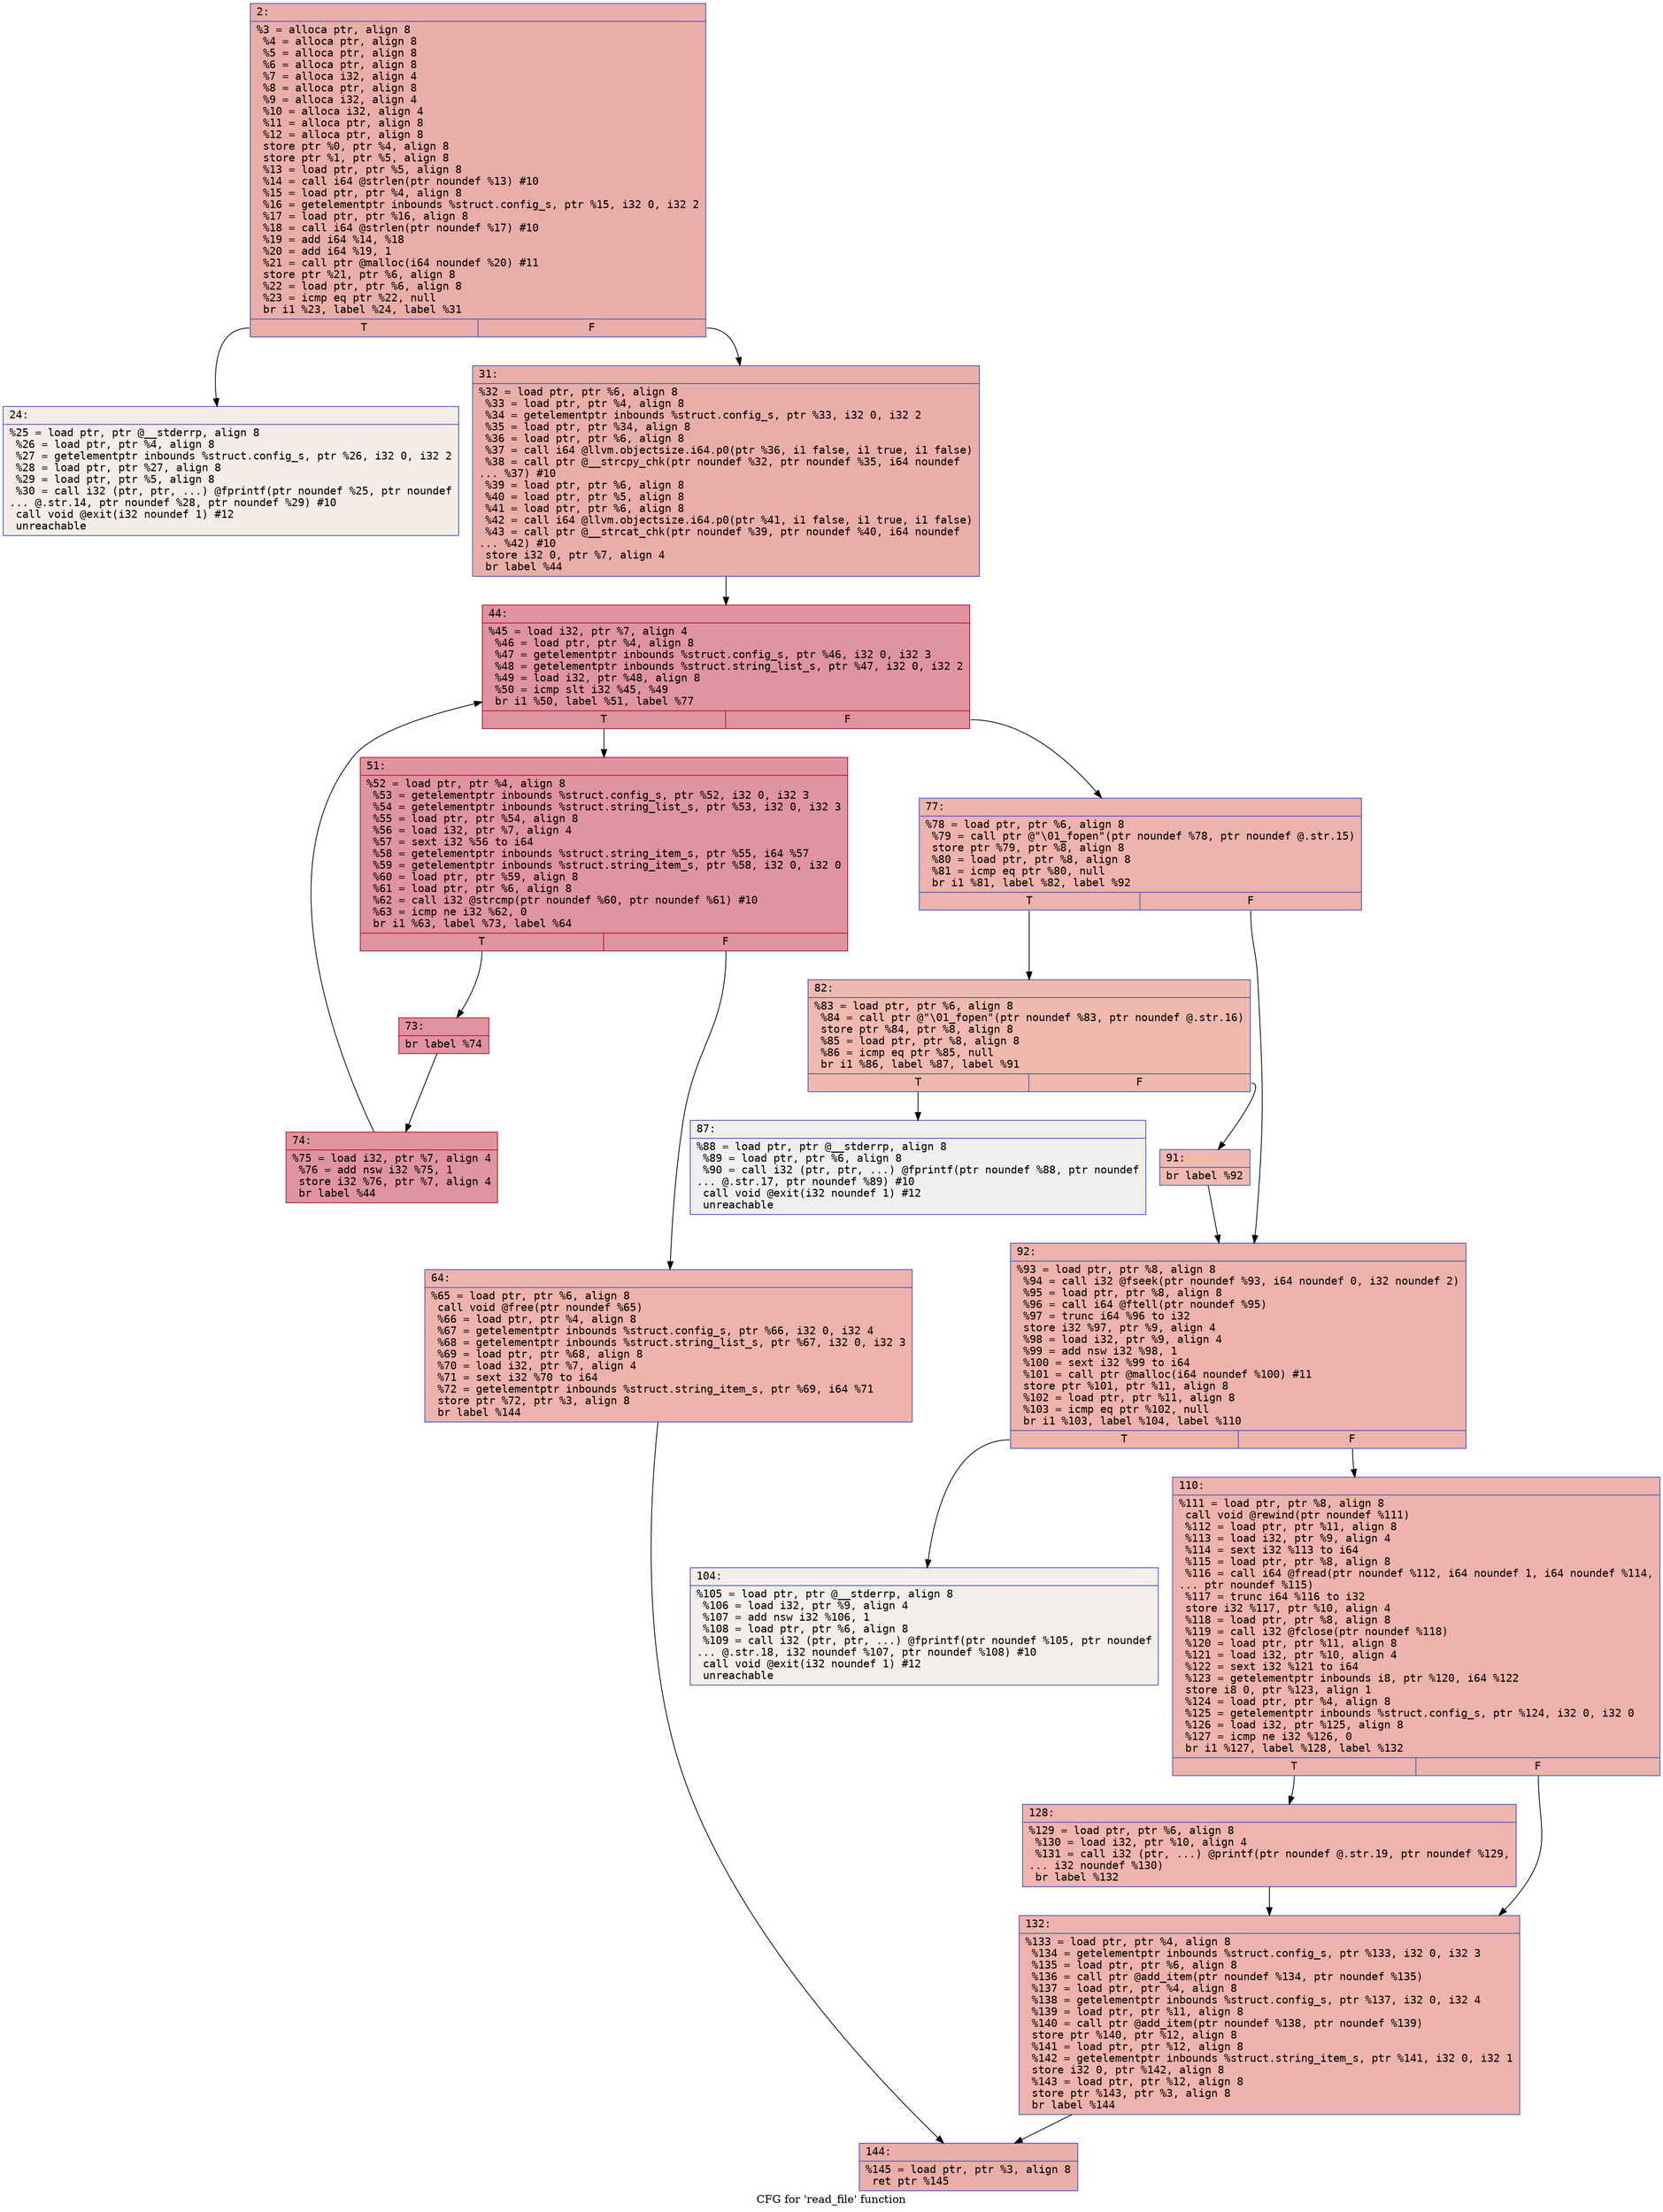 digraph "CFG for 'read_file' function" {
	label="CFG for 'read_file' function";

	Node0x600000a94dc0 [shape=record,color="#3d50c3ff", style=filled, fillcolor="#d0473d70" fontname="Courier",label="{2:\l|  %3 = alloca ptr, align 8\l  %4 = alloca ptr, align 8\l  %5 = alloca ptr, align 8\l  %6 = alloca ptr, align 8\l  %7 = alloca i32, align 4\l  %8 = alloca ptr, align 8\l  %9 = alloca i32, align 4\l  %10 = alloca i32, align 4\l  %11 = alloca ptr, align 8\l  %12 = alloca ptr, align 8\l  store ptr %0, ptr %4, align 8\l  store ptr %1, ptr %5, align 8\l  %13 = load ptr, ptr %5, align 8\l  %14 = call i64 @strlen(ptr noundef %13) #10\l  %15 = load ptr, ptr %4, align 8\l  %16 = getelementptr inbounds %struct.config_s, ptr %15, i32 0, i32 2\l  %17 = load ptr, ptr %16, align 8\l  %18 = call i64 @strlen(ptr noundef %17) #10\l  %19 = add i64 %14, %18\l  %20 = add i64 %19, 1\l  %21 = call ptr @malloc(i64 noundef %20) #11\l  store ptr %21, ptr %6, align 8\l  %22 = load ptr, ptr %6, align 8\l  %23 = icmp eq ptr %22, null\l  br i1 %23, label %24, label %31\l|{<s0>T|<s1>F}}"];
	Node0x600000a94dc0:s0 -> Node0x600000a94e60[tooltip="2 -> 24\nProbability 0.00%" ];
	Node0x600000a94dc0:s1 -> Node0x600000a94eb0[tooltip="2 -> 31\nProbability 100.00%" ];
	Node0x600000a94e60 [shape=record,color="#3d50c3ff", style=filled, fillcolor="#ead5c970" fontname="Courier",label="{24:\l|  %25 = load ptr, ptr @__stderrp, align 8\l  %26 = load ptr, ptr %4, align 8\l  %27 = getelementptr inbounds %struct.config_s, ptr %26, i32 0, i32 2\l  %28 = load ptr, ptr %27, align 8\l  %29 = load ptr, ptr %5, align 8\l  %30 = call i32 (ptr, ptr, ...) @fprintf(ptr noundef %25, ptr noundef\l... @.str.14, ptr noundef %28, ptr noundef %29) #10\l  call void @exit(i32 noundef 1) #12\l  unreachable\l}"];
	Node0x600000a94eb0 [shape=record,color="#3d50c3ff", style=filled, fillcolor="#d0473d70" fontname="Courier",label="{31:\l|  %32 = load ptr, ptr %6, align 8\l  %33 = load ptr, ptr %4, align 8\l  %34 = getelementptr inbounds %struct.config_s, ptr %33, i32 0, i32 2\l  %35 = load ptr, ptr %34, align 8\l  %36 = load ptr, ptr %6, align 8\l  %37 = call i64 @llvm.objectsize.i64.p0(ptr %36, i1 false, i1 true, i1 false)\l  %38 = call ptr @__strcpy_chk(ptr noundef %32, ptr noundef %35, i64 noundef\l... %37) #10\l  %39 = load ptr, ptr %6, align 8\l  %40 = load ptr, ptr %5, align 8\l  %41 = load ptr, ptr %6, align 8\l  %42 = call i64 @llvm.objectsize.i64.p0(ptr %41, i1 false, i1 true, i1 false)\l  %43 = call ptr @__strcat_chk(ptr noundef %39, ptr noundef %40, i64 noundef\l... %42) #10\l  store i32 0, ptr %7, align 4\l  br label %44\l}"];
	Node0x600000a94eb0 -> Node0x600000a94f00[tooltip="31 -> 44\nProbability 100.00%" ];
	Node0x600000a94f00 [shape=record,color="#b70d28ff", style=filled, fillcolor="#b70d2870" fontname="Courier",label="{44:\l|  %45 = load i32, ptr %7, align 4\l  %46 = load ptr, ptr %4, align 8\l  %47 = getelementptr inbounds %struct.config_s, ptr %46, i32 0, i32 3\l  %48 = getelementptr inbounds %struct.string_list_s, ptr %47, i32 0, i32 2\l  %49 = load i32, ptr %48, align 8\l  %50 = icmp slt i32 %45, %49\l  br i1 %50, label %51, label %77\l|{<s0>T|<s1>F}}"];
	Node0x600000a94f00:s0 -> Node0x600000a94f50[tooltip="44 -> 51\nProbability 96.88%" ];
	Node0x600000a94f00:s1 -> Node0x600000a95090[tooltip="44 -> 77\nProbability 3.12%" ];
	Node0x600000a94f50 [shape=record,color="#b70d28ff", style=filled, fillcolor="#b70d2870" fontname="Courier",label="{51:\l|  %52 = load ptr, ptr %4, align 8\l  %53 = getelementptr inbounds %struct.config_s, ptr %52, i32 0, i32 3\l  %54 = getelementptr inbounds %struct.string_list_s, ptr %53, i32 0, i32 3\l  %55 = load ptr, ptr %54, align 8\l  %56 = load i32, ptr %7, align 4\l  %57 = sext i32 %56 to i64\l  %58 = getelementptr inbounds %struct.string_item_s, ptr %55, i64 %57\l  %59 = getelementptr inbounds %struct.string_item_s, ptr %58, i32 0, i32 0\l  %60 = load ptr, ptr %59, align 8\l  %61 = load ptr, ptr %6, align 8\l  %62 = call i32 @strcmp(ptr noundef %60, ptr noundef %61) #10\l  %63 = icmp ne i32 %62, 0\l  br i1 %63, label %73, label %64\l|{<s0>T|<s1>F}}"];
	Node0x600000a94f50:s0 -> Node0x600000a94ff0[tooltip="51 -> 73\nProbability 96.88%" ];
	Node0x600000a94f50:s1 -> Node0x600000a94fa0[tooltip="51 -> 64\nProbability 3.12%" ];
	Node0x600000a94fa0 [shape=record,color="#3d50c3ff", style=filled, fillcolor="#d6524470" fontname="Courier",label="{64:\l|  %65 = load ptr, ptr %6, align 8\l  call void @free(ptr noundef %65)\l  %66 = load ptr, ptr %4, align 8\l  %67 = getelementptr inbounds %struct.config_s, ptr %66, i32 0, i32 4\l  %68 = getelementptr inbounds %struct.string_list_s, ptr %67, i32 0, i32 3\l  %69 = load ptr, ptr %68, align 8\l  %70 = load i32, ptr %7, align 4\l  %71 = sext i32 %70 to i64\l  %72 = getelementptr inbounds %struct.string_item_s, ptr %69, i64 %71\l  store ptr %72, ptr %3, align 8\l  br label %144\l}"];
	Node0x600000a94fa0 -> Node0x600000a95360[tooltip="64 -> 144\nProbability 100.00%" ];
	Node0x600000a94ff0 [shape=record,color="#b70d28ff", style=filled, fillcolor="#b70d2870" fontname="Courier",label="{73:\l|  br label %74\l}"];
	Node0x600000a94ff0 -> Node0x600000a95040[tooltip="73 -> 74\nProbability 100.00%" ];
	Node0x600000a95040 [shape=record,color="#b70d28ff", style=filled, fillcolor="#b70d2870" fontname="Courier",label="{74:\l|  %75 = load i32, ptr %7, align 4\l  %76 = add nsw i32 %75, 1\l  store i32 %76, ptr %7, align 4\l  br label %44\l}"];
	Node0x600000a95040 -> Node0x600000a94f00[tooltip="74 -> 44\nProbability 100.00%" ];
	Node0x600000a95090 [shape=record,color="#3d50c3ff", style=filled, fillcolor="#d6524470" fontname="Courier",label="{77:\l|  %78 = load ptr, ptr %6, align 8\l  %79 = call ptr @\"\\01_fopen\"(ptr noundef %78, ptr noundef @.str.15)\l  store ptr %79, ptr %8, align 8\l  %80 = load ptr, ptr %8, align 8\l  %81 = icmp eq ptr %80, null\l  br i1 %81, label %82, label %92\l|{<s0>T|<s1>F}}"];
	Node0x600000a95090:s0 -> Node0x600000a950e0[tooltip="77 -> 82\nProbability 37.50%" ];
	Node0x600000a95090:s1 -> Node0x600000a951d0[tooltip="77 -> 92\nProbability 62.50%" ];
	Node0x600000a950e0 [shape=record,color="#3d50c3ff", style=filled, fillcolor="#de614d70" fontname="Courier",label="{82:\l|  %83 = load ptr, ptr %6, align 8\l  %84 = call ptr @\"\\01_fopen\"(ptr noundef %83, ptr noundef @.str.16)\l  store ptr %84, ptr %8, align 8\l  %85 = load ptr, ptr %8, align 8\l  %86 = icmp eq ptr %85, null\l  br i1 %86, label %87, label %91\l|{<s0>T|<s1>F}}"];
	Node0x600000a950e0:s0 -> Node0x600000a95130[tooltip="82 -> 87\nProbability 0.00%" ];
	Node0x600000a950e0:s1 -> Node0x600000a95180[tooltip="82 -> 91\nProbability 100.00%" ];
	Node0x600000a95130 [shape=record,color="#3d50c3ff", style=filled, fillcolor="#e0dbd870" fontname="Courier",label="{87:\l|  %88 = load ptr, ptr @__stderrp, align 8\l  %89 = load ptr, ptr %6, align 8\l  %90 = call i32 (ptr, ptr, ...) @fprintf(ptr noundef %88, ptr noundef\l... @.str.17, ptr noundef %89) #10\l  call void @exit(i32 noundef 1) #12\l  unreachable\l}"];
	Node0x600000a95180 [shape=record,color="#3d50c3ff", style=filled, fillcolor="#de614d70" fontname="Courier",label="{91:\l|  br label %92\l}"];
	Node0x600000a95180 -> Node0x600000a951d0[tooltip="91 -> 92\nProbability 100.00%" ];
	Node0x600000a951d0 [shape=record,color="#3d50c3ff", style=filled, fillcolor="#d6524470" fontname="Courier",label="{92:\l|  %93 = load ptr, ptr %8, align 8\l  %94 = call i32 @fseek(ptr noundef %93, i64 noundef 0, i32 noundef 2)\l  %95 = load ptr, ptr %8, align 8\l  %96 = call i64 @ftell(ptr noundef %95)\l  %97 = trunc i64 %96 to i32\l  store i32 %97, ptr %9, align 4\l  %98 = load i32, ptr %9, align 4\l  %99 = add nsw i32 %98, 1\l  %100 = sext i32 %99 to i64\l  %101 = call ptr @malloc(i64 noundef %100) #11\l  store ptr %101, ptr %11, align 8\l  %102 = load ptr, ptr %11, align 8\l  %103 = icmp eq ptr %102, null\l  br i1 %103, label %104, label %110\l|{<s0>T|<s1>F}}"];
	Node0x600000a951d0:s0 -> Node0x600000a95220[tooltip="92 -> 104\nProbability 0.00%" ];
	Node0x600000a951d0:s1 -> Node0x600000a95270[tooltip="92 -> 110\nProbability 100.00%" ];
	Node0x600000a95220 [shape=record,color="#3d50c3ff", style=filled, fillcolor="#e5d8d170" fontname="Courier",label="{104:\l|  %105 = load ptr, ptr @__stderrp, align 8\l  %106 = load i32, ptr %9, align 4\l  %107 = add nsw i32 %106, 1\l  %108 = load ptr, ptr %6, align 8\l  %109 = call i32 (ptr, ptr, ...) @fprintf(ptr noundef %105, ptr noundef\l... @.str.18, i32 noundef %107, ptr noundef %108) #10\l  call void @exit(i32 noundef 1) #12\l  unreachable\l}"];
	Node0x600000a95270 [shape=record,color="#3d50c3ff", style=filled, fillcolor="#d6524470" fontname="Courier",label="{110:\l|  %111 = load ptr, ptr %8, align 8\l  call void @rewind(ptr noundef %111)\l  %112 = load ptr, ptr %11, align 8\l  %113 = load i32, ptr %9, align 4\l  %114 = sext i32 %113 to i64\l  %115 = load ptr, ptr %8, align 8\l  %116 = call i64 @fread(ptr noundef %112, i64 noundef 1, i64 noundef %114,\l... ptr noundef %115)\l  %117 = trunc i64 %116 to i32\l  store i32 %117, ptr %10, align 4\l  %118 = load ptr, ptr %8, align 8\l  %119 = call i32 @fclose(ptr noundef %118)\l  %120 = load ptr, ptr %11, align 8\l  %121 = load i32, ptr %10, align 4\l  %122 = sext i32 %121 to i64\l  %123 = getelementptr inbounds i8, ptr %120, i64 %122\l  store i8 0, ptr %123, align 1\l  %124 = load ptr, ptr %4, align 8\l  %125 = getelementptr inbounds %struct.config_s, ptr %124, i32 0, i32 0\l  %126 = load i32, ptr %125, align 8\l  %127 = icmp ne i32 %126, 0\l  br i1 %127, label %128, label %132\l|{<s0>T|<s1>F}}"];
	Node0x600000a95270:s0 -> Node0x600000a952c0[tooltip="110 -> 128\nProbability 62.50%" ];
	Node0x600000a95270:s1 -> Node0x600000a95310[tooltip="110 -> 132\nProbability 37.50%" ];
	Node0x600000a952c0 [shape=record,color="#3d50c3ff", style=filled, fillcolor="#d8564670" fontname="Courier",label="{128:\l|  %129 = load ptr, ptr %6, align 8\l  %130 = load i32, ptr %10, align 4\l  %131 = call i32 (ptr, ...) @printf(ptr noundef @.str.19, ptr noundef %129,\l... i32 noundef %130)\l  br label %132\l}"];
	Node0x600000a952c0 -> Node0x600000a95310[tooltip="128 -> 132\nProbability 100.00%" ];
	Node0x600000a95310 [shape=record,color="#3d50c3ff", style=filled, fillcolor="#d6524470" fontname="Courier",label="{132:\l|  %133 = load ptr, ptr %4, align 8\l  %134 = getelementptr inbounds %struct.config_s, ptr %133, i32 0, i32 3\l  %135 = load ptr, ptr %6, align 8\l  %136 = call ptr @add_item(ptr noundef %134, ptr noundef %135)\l  %137 = load ptr, ptr %4, align 8\l  %138 = getelementptr inbounds %struct.config_s, ptr %137, i32 0, i32 4\l  %139 = load ptr, ptr %11, align 8\l  %140 = call ptr @add_item(ptr noundef %138, ptr noundef %139)\l  store ptr %140, ptr %12, align 8\l  %141 = load ptr, ptr %12, align 8\l  %142 = getelementptr inbounds %struct.string_item_s, ptr %141, i32 0, i32 1\l  store i32 0, ptr %142, align 8\l  %143 = load ptr, ptr %12, align 8\l  store ptr %143, ptr %3, align 8\l  br label %144\l}"];
	Node0x600000a95310 -> Node0x600000a95360[tooltip="132 -> 144\nProbability 100.00%" ];
	Node0x600000a95360 [shape=record,color="#3d50c3ff", style=filled, fillcolor="#d0473d70" fontname="Courier",label="{144:\l|  %145 = load ptr, ptr %3, align 8\l  ret ptr %145\l}"];
}
